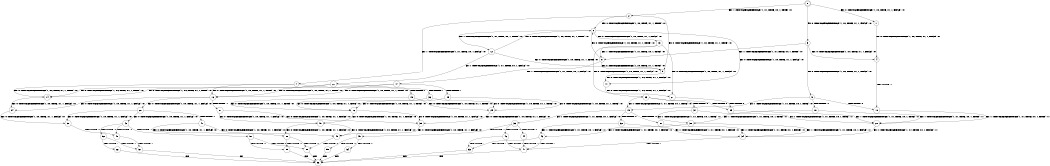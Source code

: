 digraph BCG {
size = "7, 10.5";
center = TRUE;
node [shape = circle];
0 [peripheries = 2];
0 -> 1 [label = "EX !0 !ATOMIC_EXCH_BRANCH (1, +0, TRUE, +1, 1, FALSE) !:0:"];
0 -> 2 [label = "EX !1 !ATOMIC_EXCH_BRANCH (1, +1, TRUE, +0, 1, TRUE) !:0:"];
0 -> 3 [label = "EX !0 !ATOMIC_EXCH_BRANCH (1, +0, TRUE, +1, 1, FALSE) !:0:"];
1 -> 4 [label = "EX !0 !ATOMIC_EXCH_BRANCH (1, +0, TRUE, +1, 1, FALSE) !:0:"];
2 -> 5 [label = "EX !0 !ATOMIC_EXCH_BRANCH (1, +0, TRUE, +1, 1, TRUE) !:0:"];
2 -> 6 [label = "EX !0 !ATOMIC_EXCH_BRANCH (1, +0, TRUE, +1, 1, TRUE) !:0:"];
2 -> 7 [label = "EX !1 !ATOMIC_EXCH_BRANCH (1, +1, TRUE, +0, 1, FALSE) !:0:"];
3 -> 4 [label = "EX !0 !ATOMIC_EXCH_BRANCH (1, +0, TRUE, +1, 1, FALSE) !:0:"];
3 -> 8 [label = "EX !1 !ATOMIC_EXCH_BRANCH (1, +1, TRUE, +0, 1, TRUE) !:0:"];
3 -> 9 [label = "EX !0 !ATOMIC_EXCH_BRANCH (1, +0, TRUE, +1, 1, FALSE) !:0:"];
4 -> 10 [label = "TERMINATE !0"];
5 -> 11 [label = "EX !0 !ATOMIC_EXCH_BRANCH (1, +0, TRUE, +1, 1, FALSE) !:0:"];
6 -> 11 [label = "EX !0 !ATOMIC_EXCH_BRANCH (1, +0, TRUE, +1, 1, FALSE) !:0:"];
6 -> 12 [label = "EX !1 !ATOMIC_EXCH_BRANCH (1, +1, TRUE, +0, 1, TRUE) !:0:"];
6 -> 13 [label = "EX !0 !ATOMIC_EXCH_BRANCH (1, +0, TRUE, +1, 1, FALSE) !:0:"];
7 -> 14 [label = "EX !0 !ATOMIC_EXCH_BRANCH (1, +0, TRUE, +1, 1, TRUE) !:0:"];
7 -> 15 [label = "TERMINATE !1"];
7 -> 16 [label = "EX !0 !ATOMIC_EXCH_BRANCH (1, +0, TRUE, +1, 1, TRUE) !:0:"];
8 -> 5 [label = "EX !0 !ATOMIC_EXCH_BRANCH (1, +0, TRUE, +1, 1, TRUE) !:0:"];
8 -> 17 [label = "EX !1 !ATOMIC_EXCH_BRANCH (1, +1, TRUE, +0, 1, FALSE) !:0:"];
8 -> 6 [label = "EX !0 !ATOMIC_EXCH_BRANCH (1, +0, TRUE, +1, 1, TRUE) !:0:"];
9 -> 10 [label = "TERMINATE !0"];
9 -> 18 [label = "TERMINATE !0"];
9 -> 19 [label = "EX !1 !ATOMIC_EXCH_BRANCH (1, +1, TRUE, +0, 1, TRUE) !:0:"];
10 -> 20 [label = "EX !1 !ATOMIC_EXCH_BRANCH (1, +1, TRUE, +0, 1, TRUE) !:1:"];
11 -> 21 [label = "EX !0 !ATOMIC_EXCH_BRANCH (1, +0, TRUE, +1, 1, FALSE) !:0:"];
12 -> 5 [label = "EX !0 !ATOMIC_EXCH_BRANCH (1, +0, TRUE, +1, 1, TRUE) !:0:"];
12 -> 22 [label = "EX !1 !ATOMIC_EXCH_BRANCH (1, +1, TRUE, +0, 1, FALSE) !:0:"];
12 -> 6 [label = "EX !0 !ATOMIC_EXCH_BRANCH (1, +0, TRUE, +1, 1, TRUE) !:0:"];
13 -> 21 [label = "EX !0 !ATOMIC_EXCH_BRANCH (1, +0, TRUE, +1, 1, FALSE) !:0:"];
13 -> 8 [label = "EX !1 !ATOMIC_EXCH_BRANCH (1, +1, TRUE, +0, 1, TRUE) !:0:"];
13 -> 23 [label = "EX !0 !ATOMIC_EXCH_BRANCH (1, +0, TRUE, +1, 1, FALSE) !:0:"];
14 -> 24 [label = "EX !0 !ATOMIC_EXCH_BRANCH (1, +0, TRUE, +1, 1, FALSE) !:0:"];
15 -> 25 [label = "EX !0 !ATOMIC_EXCH_BRANCH (1, +0, TRUE, +1, 1, TRUE) !:0:"];
15 -> 26 [label = "EX !0 !ATOMIC_EXCH_BRANCH (1, +0, TRUE, +1, 1, TRUE) !:0:"];
16 -> 24 [label = "EX !0 !ATOMIC_EXCH_BRANCH (1, +0, TRUE, +1, 1, FALSE) !:0:"];
16 -> 27 [label = "TERMINATE !1"];
16 -> 28 [label = "EX !0 !ATOMIC_EXCH_BRANCH (1, +0, TRUE, +1, 1, FALSE) !:0:"];
17 -> 14 [label = "EX !0 !ATOMIC_EXCH_BRANCH (1, +0, TRUE, +1, 1, TRUE) !:0:"];
17 -> 29 [label = "TERMINATE !1"];
17 -> 16 [label = "EX !0 !ATOMIC_EXCH_BRANCH (1, +0, TRUE, +1, 1, TRUE) !:0:"];
18 -> 20 [label = "EX !1 !ATOMIC_EXCH_BRANCH (1, +1, TRUE, +0, 1, TRUE) !:1:"];
18 -> 30 [label = "EX !1 !ATOMIC_EXCH_BRANCH (1, +1, TRUE, +0, 1, TRUE) !:1:"];
19 -> 31 [label = "TERMINATE !0"];
19 -> 32 [label = "TERMINATE !0"];
19 -> 33 [label = "EX !1 !ATOMIC_EXCH_BRANCH (1, +1, TRUE, +0, 1, FALSE) !:0:"];
20 -> 34 [label = "EX !1 !ATOMIC_EXCH_BRANCH (1, +1, TRUE, +0, 1, FALSE) !:1:"];
21 -> 35 [label = "TERMINATE !0"];
22 -> 14 [label = "EX !0 !ATOMIC_EXCH_BRANCH (1, +0, TRUE, +1, 1, TRUE) !:0:"];
22 -> 36 [label = "TERMINATE !1"];
22 -> 16 [label = "EX !0 !ATOMIC_EXCH_BRANCH (1, +0, TRUE, +1, 1, TRUE) !:0:"];
23 -> 35 [label = "TERMINATE !0"];
23 -> 37 [label = "TERMINATE !0"];
23 -> 19 [label = "EX !1 !ATOMIC_EXCH_BRANCH (1, +1, TRUE, +0, 1, TRUE) !:0:"];
24 -> 38 [label = "EX !0 !ATOMIC_EXCH_BRANCH (1, +0, TRUE, +1, 1, FALSE) !:0:"];
25 -> 39 [label = "EX !0 !ATOMIC_EXCH_BRANCH (1, +0, TRUE, +1, 1, FALSE) !:0:"];
26 -> 39 [label = "EX !0 !ATOMIC_EXCH_BRANCH (1, +0, TRUE, +1, 1, FALSE) !:0:"];
26 -> 40 [label = "EX !0 !ATOMIC_EXCH_BRANCH (1, +0, TRUE, +1, 1, FALSE) !:0:"];
27 -> 39 [label = "EX !0 !ATOMIC_EXCH_BRANCH (1, +0, TRUE, +1, 1, FALSE) !:0:"];
27 -> 40 [label = "EX !0 !ATOMIC_EXCH_BRANCH (1, +0, TRUE, +1, 1, FALSE) !:0:"];
28 -> 38 [label = "EX !0 !ATOMIC_EXCH_BRANCH (1, +0, TRUE, +1, 1, FALSE) !:0:"];
28 -> 41 [label = "TERMINATE !1"];
28 -> 42 [label = "EX !0 !ATOMIC_EXCH_BRANCH (1, +0, TRUE, +1, 1, FALSE) !:0:"];
29 -> 25 [label = "EX !0 !ATOMIC_EXCH_BRANCH (1, +0, TRUE, +1, 1, TRUE) !:0:"];
29 -> 26 [label = "EX !0 !ATOMIC_EXCH_BRANCH (1, +0, TRUE, +1, 1, TRUE) !:0:"];
30 -> 34 [label = "EX !1 !ATOMIC_EXCH_BRANCH (1, +1, TRUE, +0, 1, FALSE) !:1:"];
30 -> 43 [label = "EX !1 !ATOMIC_EXCH_BRANCH (1, +1, TRUE, +0, 1, FALSE) !:1:"];
31 -> 34 [label = "EX !1 !ATOMIC_EXCH_BRANCH (1, +1, TRUE, +0, 1, FALSE) !:1:"];
32 -> 34 [label = "EX !1 !ATOMIC_EXCH_BRANCH (1, +1, TRUE, +0, 1, FALSE) !:1:"];
32 -> 43 [label = "EX !1 !ATOMIC_EXCH_BRANCH (1, +1, TRUE, +0, 1, FALSE) !:1:"];
33 -> 44 [label = "TERMINATE !0"];
33 -> 45 [label = "TERMINATE !1"];
33 -> 46 [label = "TERMINATE !0"];
34 -> 47 [label = "TERMINATE !1"];
35 -> 20 [label = "EX !1 !ATOMIC_EXCH_BRANCH (1, +1, TRUE, +0, 1, TRUE) !:1:"];
36 -> 25 [label = "EX !0 !ATOMIC_EXCH_BRANCH (1, +0, TRUE, +1, 1, TRUE) !:0:"];
36 -> 26 [label = "EX !0 !ATOMIC_EXCH_BRANCH (1, +0, TRUE, +1, 1, TRUE) !:0:"];
37 -> 20 [label = "EX !1 !ATOMIC_EXCH_BRANCH (1, +1, TRUE, +0, 1, TRUE) !:1:"];
37 -> 30 [label = "EX !1 !ATOMIC_EXCH_BRANCH (1, +1, TRUE, +0, 1, TRUE) !:1:"];
38 -> 48 [label = "TERMINATE !0"];
39 -> 49 [label = "EX !0 !ATOMIC_EXCH_BRANCH (1, +0, TRUE, +1, 1, FALSE) !:0:"];
40 -> 49 [label = "EX !0 !ATOMIC_EXCH_BRANCH (1, +0, TRUE, +1, 1, FALSE) !:0:"];
40 -> 50 [label = "EX !0 !ATOMIC_EXCH_BRANCH (1, +0, TRUE, +1, 1, FALSE) !:0:"];
41 -> 49 [label = "EX !0 !ATOMIC_EXCH_BRANCH (1, +0, TRUE, +1, 1, FALSE) !:0:"];
41 -> 50 [label = "EX !0 !ATOMIC_EXCH_BRANCH (1, +0, TRUE, +1, 1, FALSE) !:0:"];
42 -> 48 [label = "TERMINATE !0"];
42 -> 51 [label = "TERMINATE !1"];
42 -> 52 [label = "TERMINATE !0"];
43 -> 47 [label = "TERMINATE !1"];
43 -> 53 [label = "TERMINATE !1"];
44 -> 47 [label = "TERMINATE !1"];
45 -> 54 [label = "TERMINATE !0"];
45 -> 55 [label = "TERMINATE !0"];
46 -> 47 [label = "TERMINATE !1"];
46 -> 53 [label = "TERMINATE !1"];
47 -> 56 [label = "exit"];
48 -> 57 [label = "TERMINATE !1"];
49 -> 58 [label = "TERMINATE !0"];
50 -> 58 [label = "TERMINATE !0"];
50 -> 59 [label = "TERMINATE !0"];
51 -> 58 [label = "TERMINATE !0"];
51 -> 59 [label = "TERMINATE !0"];
52 -> 57 [label = "TERMINATE !1"];
52 -> 60 [label = "TERMINATE !1"];
53 -> 56 [label = "exit"];
54 -> 56 [label = "exit"];
55 -> 56 [label = "exit"];
57 -> 56 [label = "exit"];
58 -> 56 [label = "exit"];
59 -> 56 [label = "exit"];
60 -> 56 [label = "exit"];
}
